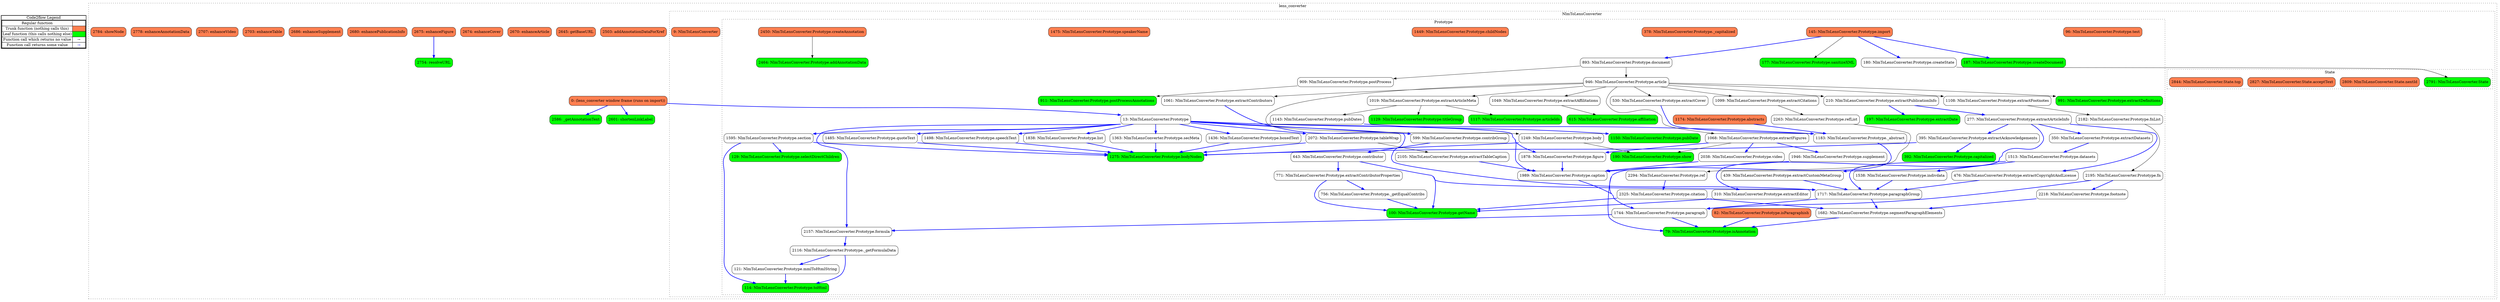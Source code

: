 digraph G {
concentrate = true;
			subgraph legend{
			rank = min;
			label = "legend";
			Legend [shape=none, margin=0, label = <
				<table cellspacing="0" cellpadding="0" border="1"><tr><td>Code2flow Legend</td></tr><tr><td>
				<table cellspacing="0">
				<tr><td>Regular function</td><td width="50px"></td></tr>
				<tr><td>Trunk function (nothing calls this)</td><td bgcolor='coral'></td></tr>
				<tr><td>Leaf function (this calls nothing else)</td><td bgcolor='green'></td></tr>
				<tr><td>Function call which returns no value</td><td>&#8594;</td></tr>
				<tr><td>Function call returns some value</td><td><font color='blue'>&#8594;</font></td></tr>
				</table></td></tr></table>
				>];}node234 [splines=ortho shape = "rect" style = "rounded,filled" fillcolor = "coral" label = "0: (lens_converter window frame (runs on import))" ];
node2 [splines=ortho shape = "rect" style = "rounded,filled" fillcolor = "coral" label = "9: NlmToLensConverter" ];
node192 [splines=ortho shape = "rect" style = "rounded" label = "13: NlmToLensConverter.Prototype" ];
node8 [splines=ortho shape = "rect" style = "rounded,filled" fillcolor = "green" label = "79: NlmToLensConverter.Prototype.isAnnotation" ];
node10 [splines=ortho shape = "rect" style = "rounded,filled" fillcolor = "coral" label = "82: NlmToLensConverter.Prototype.isParagraphish" ];
node12 [splines=ortho shape = "rect" style = "rounded,filled" fillcolor = "coral" label = "96: NlmToLensConverter.Prototype.test" ];
node14 [splines=ortho shape = "rect" style = "rounded,filled" fillcolor = "green" label = "100: NlmToLensConverter.Prototype.getName" ];
node16 [splines=ortho shape = "rect" style = "rounded,filled" fillcolor = "green" label = "114: NlmToLensConverter.Prototype.toHtml" ];
node18 [splines=ortho shape = "rect" style = "rounded" label = "121: NlmToLensConverter.Prototype.mmlToHtmlString" ];
node20 [splines=ortho shape = "rect" style = "rounded,filled" fillcolor = "green" label = "129: NlmToLensConverter.Prototype.selectDirectChildren" ];
node22 [splines=ortho shape = "rect" style = "rounded,filled" fillcolor = "coral" label = "145: NlmToLensConverter.Prototype.import" ];
node24 [splines=ortho shape = "rect" style = "rounded,filled" fillcolor = "green" label = "177: NlmToLensConverter.Prototype.sanitizeXML" ];
node26 [splines=ortho shape = "rect" style = "rounded" label = "180: NlmToLensConverter.Prototype.createState" ];
node28 [splines=ortho shape = "rect" style = "rounded,filled" fillcolor = "green" label = "187: NlmToLensConverter.Prototype.createDocument" ];
node30 [splines=ortho shape = "rect" style = "rounded,filled" fillcolor = "green" label = "190: NlmToLensConverter.Prototype.show" ];
node32 [splines=ortho shape = "rect" style = "rounded,filled" fillcolor = "green" label = "197: NlmToLensConverter.Prototype.extractDate" ];
node35 [splines=ortho shape = "rect" style = "rounded" label = "210: NlmToLensConverter.Prototype.extractPublicationInfo" ];
node38 [splines=ortho shape = "rect" style = "rounded" label = "277: NlmToLensConverter.Prototype.extractArticleInfo" ];
node40 [splines=ortho shape = "rect" style = "rounded" label = "310: NlmToLensConverter.Prototype.extractEditor" ];
node42 [splines=ortho shape = "rect" style = "rounded" label = "350: NlmToLensConverter.Prototype.extractDatasets" ];
node44 [splines=ortho shape = "rect" style = "rounded,filled" fillcolor = "coral" label = "378: NlmToLensConverter.Prototype._capitalized" ];
node46 [splines=ortho shape = "rect" style = "rounded,filled" fillcolor = "green" label = "392: NlmToLensConverter.Prototype.capitalized" ];
node48 [splines=ortho shape = "rect" style = "rounded" label = "395: NlmToLensConverter.Prototype.extractAcknowledgements" ];
node50 [splines=ortho shape = "rect" style = "rounded" label = "439: NlmToLensConverter.Prototype.extractCustomMetaGroup" ];
node52 [splines=ortho shape = "rect" style = "rounded" label = "476: NlmToLensConverter.Prototype.extractCopyrightAndLicense" ];
node55 [splines=ortho shape = "rect" style = "rounded" label = "530: NlmToLensConverter.Prototype.extractCover" ];
node57 [splines=ortho shape = "rect" style = "rounded" label = "599: NlmToLensConverter.Prototype.contribGroup" ];
node60 [splines=ortho shape = "rect" style = "rounded,filled" fillcolor = "green" label = "615: NlmToLensConverter.Prototype.affiliation" ];
node63 [splines=ortho shape = "rect" style = "rounded" label = "643: NlmToLensConverter.Prototype.contributor" ];
node65 [splines=ortho shape = "rect" style = "rounded" label = "756: NlmToLensConverter.Prototype._getEqualContribs" ];
node67 [splines=ortho shape = "rect" style = "rounded" label = "771: NlmToLensConverter.Prototype.extractContributorProperties" ];
node69 [splines=ortho shape = "rect" style = "rounded" label = "893: NlmToLensConverter.Prototype.document" ];
node71 [splines=ortho shape = "rect" style = "rounded" label = "909: NlmToLensConverter.Prototype.postProcess" ];
node73 [splines=ortho shape = "rect" style = "rounded,filled" fillcolor = "green" label = "911: NlmToLensConverter.Prototype.postProcessAnnotations" ];
node75 [splines=ortho shape = "rect" style = "rounded" label = "946: NlmToLensConverter.Prototype.article" ];
node77 [splines=ortho shape = "rect" style = "rounded,filled" fillcolor = "green" label = "991: NlmToLensConverter.Prototype.extractDefinitions" ];
node79 [splines=ortho shape = "rect" style = "rounded" label = "1019: NlmToLensConverter.Prototype.extractArticleMeta" ];
node81 [splines=ortho shape = "rect" style = "rounded" label = "1049: NlmToLensConverter.Prototype.extractAffilitations" ];
node83 [splines=ortho shape = "rect" style = "rounded" label = "1061: NlmToLensConverter.Prototype.extractContributors" ];
node85 [splines=ortho shape = "rect" style = "rounded" label = "1068: NlmToLensConverter.Prototype.extractFigures" ];
node87 [splines=ortho shape = "rect" style = "rounded" label = "1099: NlmToLensConverter.Prototype.extractCitations" ];
node89 [splines=ortho shape = "rect" style = "rounded" label = "1108: NlmToLensConverter.Prototype.extractFootnotes" ];
node91 [splines=ortho shape = "rect" style = "rounded,filled" fillcolor = "green" label = "1117: NlmToLensConverter.Prototype.articleIds" ];
node93 [splines=ortho shape = "rect" style = "rounded,filled" fillcolor = "green" label = "1129: NlmToLensConverter.Prototype.titleGroup" ];
node95 [splines=ortho shape = "rect" style = "rounded" label = "1143: NlmToLensConverter.Prototype.pubDates" ];
node97 [splines=ortho shape = "rect" style = "rounded,filled" fillcolor = "green" label = "1150: NlmToLensConverter.Prototype.pubDate" ];
node99 [splines=ortho shape = "rect" style = "rounded,filled" fillcolor = "coral" label = "1174: NlmToLensConverter.Prototype.abstracts" ];
node102 [splines=ortho shape = "rect" style = "rounded" label = "1183: NlmToLensConverter.Prototype._abstract" ];
node105 [splines=ortho shape = "rect" style = "rounded" label = "1249: NlmToLensConverter.Prototype.body" ];
node109 [splines=ortho shape = "rect" style = "rounded,filled" fillcolor = "green" label = "1275: NlmToLensConverter.Prototype.bodyNodes" ];
node112 [splines=ortho shape = "rect" style = "rounded" label = "1363: NlmToLensConverter.Prototype.secMeta" ];
node115 [splines=ortho shape = "rect" style = "rounded" label = "1436: NlmToLensConverter.Prototype.boxedText" ];
node117 [splines=ortho shape = "rect" style = "rounded,filled" fillcolor = "coral" label = "1449: NlmToLensConverter.Prototype.childNodes" ];
node120 [splines=ortho shape = "rect" style = "rounded,filled" fillcolor = "coral" label = "1475: NlmToLensConverter.Prototype.speakerName" ];
node123 [splines=ortho shape = "rect" style = "rounded" label = "1485: NlmToLensConverter.Prototype.quoteText" ];
node126 [splines=ortho shape = "rect" style = "rounded" label = "1498: NlmToLensConverter.Prototype.speechText" ];
node128 [splines=ortho shape = "rect" style = "rounded" label = "1513: NlmToLensConverter.Prototype.datasets" ];
node132 [splines=ortho shape = "rect" style = "rounded" label = "1538: NlmToLensConverter.Prototype.indivdata" ];
node135 [splines=ortho shape = "rect" style = "rounded" label = "1595: NlmToLensConverter.Prototype.section" ];
node140 [splines=ortho shape = "rect" style = "rounded" label = "1682: NlmToLensConverter.Prototype.segmentParagraphElements" ];
node142 [splines=ortho shape = "rect" style = "rounded" label = "1717: NlmToLensConverter.Prototype.paragraphGroup" ];
node145 [splines=ortho shape = "rect" style = "rounded" label = "1744: NlmToLensConverter.Prototype.paragraph" ];
node148 [splines=ortho shape = "rect" style = "rounded" label = "1838: NlmToLensConverter.Prototype.list" ];
node151 [splines=ortho shape = "rect" style = "rounded" label = "1878: NlmToLensConverter.Prototype.figure" ];
node154 [splines=ortho shape = "rect" style = "rounded" label = "1946: NlmToLensConverter.Prototype.supplement" ];
node157 [splines=ortho shape = "rect" style = "rounded" label = "1989: NlmToLensConverter.Prototype.caption" ];
node160 [splines=ortho shape = "rect" style = "rounded" label = "2038: NlmToLensConverter.Prototype.video" ];
node164 [splines=ortho shape = "rect" style = "rounded" label = "2072: NlmToLensConverter.Prototype.tableWrap" ];
node166 [splines=ortho shape = "rect" style = "rounded" label = "2105: NlmToLensConverter.Prototype.extractTableCaption" ];
node168 [splines=ortho shape = "rect" style = "rounded" label = "2116: NlmToLensConverter.Prototype._getFormulaData" ];
node171 [splines=ortho shape = "rect" style = "rounded" label = "2157: NlmToLensConverter.Prototype.formula" ];
node173 [splines=ortho shape = "rect" style = "rounded" label = "2182: NlmToLensConverter.Prototype.fnList" ];
node176 [splines=ortho shape = "rect" style = "rounded" label = "2195: NlmToLensConverter.Prototype.fn" ];
node179 [splines=ortho shape = "rect" style = "rounded" label = "2218: NlmToLensConverter.Prototype.footnote" ];
node182 [splines=ortho shape = "rect" style = "rounded" label = "2263: NlmToLensConverter.Prototype.refList" ];
node184 [splines=ortho shape = "rect" style = "rounded" label = "2294: NlmToLensConverter.Prototype.ref" ];
node186 [splines=ortho shape = "rect" style = "rounded" label = "2325: NlmToLensConverter.Prototype.citation" ];
node189 [splines=ortho shape = "rect" style = "rounded,filled" fillcolor = "coral" label = "2450: NlmToLensConverter.Prototype.createAnnotation" ];
node191 [splines=ortho shape = "rect" style = "rounded,filled" fillcolor = "green" label = "2464: NlmToLensConverter.Prototype.addAnnotationData" ];
node232 [splines=ortho shape = "rect" style = "rounded,filled" fillcolor = "green" label = "2791: NlmToLensConverter.State" ];
node226 [splines=ortho shape = "rect" style = "rounded,filled" fillcolor = "coral" label = "2809: NlmToLensConverter.State.nextId" ];
node229 [splines=ortho shape = "rect" style = "rounded,filled" fillcolor = "coral" label = "2827: NlmToLensConverter.State.acceptText" ];
node231 [splines=ortho shape = "rect" style = "rounded,filled" fillcolor = "coral" label = "2844: NlmToLensConverter.State.top" ];
node194 [splines=ortho shape = "rect" style = "rounded,filled" fillcolor = "coral" label = "2503: addAnnotationDataForXref" ];
node197 [splines=ortho shape = "rect" style = "rounded,filled" fillcolor = "green" label = "2586: _getAnnotationText" ];
node199 [splines=ortho shape = "rect" style = "rounded,filled" fillcolor = "green" label = "2601: shortenLinkLabel" ];
node201 [splines=ortho shape = "rect" style = "rounded,filled" fillcolor = "coral" label = "2645: getBaseURL" ];
node203 [splines=ortho shape = "rect" style = "rounded,filled" fillcolor = "coral" label = "2670: enhanceArticle" ];
node205 [splines=ortho shape = "rect" style = "rounded,filled" fillcolor = "coral" label = "2674: enhanceCover" ];
node207 [splines=ortho shape = "rect" style = "rounded,filled" fillcolor = "coral" label = "2675: enhanceFigure" ];
node209 [splines=ortho shape = "rect" style = "rounded,filled" fillcolor = "coral" label = "2680: enhancePublicationInfo" ];
node211 [splines=ortho shape = "rect" style = "rounded,filled" fillcolor = "coral" label = "2686: enhanceSupplement" ];
node213 [splines=ortho shape = "rect" style = "rounded,filled" fillcolor = "coral" label = "2703: enhanceTable" ];
node215 [splines=ortho shape = "rect" style = "rounded,filled" fillcolor = "coral" label = "2707: enhanceVideo" ];
node217 [splines=ortho shape = "rect" style = "rounded,filled" fillcolor = "green" label = "2754: resolveURL" ];
node220 [splines=ortho shape = "rect" style = "rounded,filled" fillcolor = "coral" label = "2778: enhanceAnnotationData" ];
node222 [splines=ortho shape = "rect" style = "rounded,filled" fillcolor = "coral" label = "2784: showNode" ];
node234 -> node192 [color="blue" penwidth="2"];
node234 -> node197 [color="blue" penwidth="2"];
node234 -> node199 [color="blue" penwidth="2"];
node192 -> node57 [color="blue" penwidth="2"];
node192 -> node102 [color="blue" penwidth="2"];
node192 -> node112 [color="blue" penwidth="2"];
node192 -> node115 [color="blue" penwidth="2"];
node192 -> node123 [color="blue" penwidth="2"];
node192 -> node126 [color="blue" penwidth="2"];
node192 -> node135 [color="blue" penwidth="2"];
node192 -> node142 [color="blue" penwidth="2"];
node192 -> node148 [color="blue" penwidth="2"];
node192 -> node151 [color="blue" penwidth="2"];
node192 -> node157 [color="blue" penwidth="2"];
node192 -> node164 [color="blue" penwidth="2"];
node192 -> node171 [color="blue" penwidth="2"];
node10 -> node8 [color="blue" penwidth="2"];
node18 -> node16 [color="blue" penwidth="2"];
node22 -> node24;
node22 -> node26 [color="blue" penwidth="2"];
node22 -> node28 [color="blue" penwidth="2"];
node22 -> node69 [color="blue" penwidth="2"];
node26 -> node232;
node35 -> node32 [color="blue" penwidth="2"];
node35 -> node38 [color="blue" penwidth="2"];
node38 -> node40 [color="blue" penwidth="2"];
node38 -> node42 [color="blue" penwidth="2"];
node38 -> node48 [color="blue" penwidth="2"];
node38 -> node50 [color="blue" penwidth="2"];
node38 -> node52 [color="blue" penwidth="2"];
node40 -> node14 [color="blue" penwidth="2"];
node42 -> node128 [color="blue" penwidth="2"];
node48 -> node46 [color="blue" penwidth="2"];
node48 -> node109 [color="blue" penwidth="2"];
node50 -> node142 [color="blue" penwidth="2"];
node52 -> node142 [color="blue" penwidth="2"];
node55 -> node102 [color="blue" penwidth="2"];
node57 -> node63 [color="blue" penwidth="2"];
node63 -> node14 [color="blue" penwidth="2"];
node63 -> node67 [color="blue" penwidth="2"];
node63 -> node142 [color="blue" penwidth="2"];
node65 -> node14 [color="blue" penwidth="2"];
node67 -> node14 [color="blue" penwidth="2"];
node67 -> node65 [color="blue" penwidth="2"];
node69 -> node71;
node69 -> node75;
node71 -> node73;
node75 -> node35;
node75 -> node55;
node75 -> node77;
node75 -> node79;
node75 -> node81;
node75 -> node83;
node75 -> node85;
node75 -> node87;
node75 -> node89;
node75 -> node105;
node79 -> node91;
node79 -> node93;
node79 -> node95;
node81 -> node60;
node83 -> node57 [color="blue" penwidth="2"];
node85 -> node30;
node85 -> node151 [color="blue" penwidth="2"];
node85 -> node154 [color="blue" penwidth="2"];
node85 -> node160 [color="blue" penwidth="2"];
node87 -> node182;
node89 -> node173;
node95 -> node97 [color="blue" penwidth="2"];
node99 -> node102 [color="blue" penwidth="2"];
node102 -> node8 [color="blue" penwidth="2"];
node102 -> node145 [color="blue" penwidth="2"];
node105 -> node30;
node105 -> node109 [color="blue" penwidth="2"];
node112 -> node109 [color="blue" penwidth="2"];
node115 -> node109 [color="blue" penwidth="2"];
node123 -> node109 [color="blue" penwidth="2"];
node126 -> node109 [color="blue" penwidth="2"];
node128 -> node132 [color="blue" penwidth="2"];
node128 -> node142 [color="blue" penwidth="2"];
node132 -> node142 [color="blue" penwidth="2"];
node135 -> node16 [color="blue" penwidth="2"];
node135 -> node20 [color="blue" penwidth="2"];
node135 -> node109 [color="blue" penwidth="2"];
node140 -> node8 [color="blue" penwidth="2"];
node142 -> node140 [color="blue" penwidth="2"];
node142 -> node145 [color="blue" penwidth="2"];
node145 -> node8 [color="blue" penwidth="2"];
node145 -> node171 [color="blue" penwidth="2"];
node148 -> node109 [color="blue" penwidth="2"];
node151 -> node157 [color="blue" penwidth="2"];
node154 -> node157 [color="blue" penwidth="2"];
node157 -> node145 [color="blue" penwidth="2"];
node160 -> node157 [color="blue" penwidth="2"];
node164 -> node109 [color="blue" penwidth="2"];
node164 -> node166;
node166 -> node157 [color="blue" penwidth="2"];
node168 -> node16 [color="blue" penwidth="2"];
node168 -> node18 [color="blue" penwidth="2"];
node171 -> node168 [color="blue" penwidth="2"];
node173 -> node176;
node176 -> node145 [color="blue" penwidth="2"];
node176 -> node179 [color="blue" penwidth="2"];
node179 -> node140 [color="blue" penwidth="2"];
node182 -> node184;
node184 -> node186 [color="blue" penwidth="2"];
node186 -> node14 [color="blue" penwidth="2"];
node186 -> node140 [color="blue" penwidth="2"];
node189 -> node191;
node207 -> node217 [color="blue" penwidth="2"];
subgraph clusterlens_converter0{
node234 node2 node192 node8 node10 node12 node14 node16 node18 node20 node22 node24 node26 node28 node30 node32 node35 node38 node40 node42 node44 node46 node48 node50 node52 node55 node57 node60 node63 node65 node67 node69 node71 node73 node75 node77 node79 node81 node83 node85 node87 node89 node91 node93 node95 node97 node99 node102 node105 node109 node112 node115 node117 node120 node123 node126 node128 node132 node135 node140 node142 node145 node148 node151 node154 node157 node160 node164 node166 node168 node171 node173 node176 node179 node182 node184 node186 node189 node191 node232 node226 node229 node231 node194 node197 node199 node201 node203 node205 node207 node209 node211 node213 node215 node217 node220 node222 node194 node197 node199 node201 node203 node205 node207 node209 node211 node213 node215 node217 node220 node222 ;
label="lens_converter";
style=filled;
color=black;
graph[style=dotted];
subgraph clusterNlmToLensConverter1{
node2 node192 node8 node10 node12 node14 node16 node18 node20 node22 node24 node26 node28 node30 node32 node35 node38 node40 node42 node44 node46 node48 node50 node52 node55 node57 node60 node63 node65 node67 node69 node71 node73 node75 node77 node79 node81 node83 node85 node87 node89 node91 node93 node95 node97 node99 node102 node105 node109 node112 node115 node117 node120 node123 node126 node128 node132 node135 node140 node142 node145 node148 node151 node154 node157 node160 node164 node166 node168 node171 node173 node176 node179 node182 node184 node186 node189 node191 node232 node226 node229 node231 ;
label="NlmToLensConverter";
style=filled;
color=black;
graph[style=dotted];
subgraph clusterPrototype3{
node192 node8 node10 node12 node14 node16 node18 node20 node22 node24 node26 node28 node30 node32 node35 node38 node40 node42 node44 node46 node48 node50 node52 node55 node57 node60 node63 node65 node67 node69 node71 node73 node75 node77 node79 node81 node83 node85 node87 node89 node91 node93 node95 node97 node99 node102 node105 node109 node112 node115 node117 node120 node123 node126 node128 node132 node135 node140 node142 node145 node148 node151 node154 node157 node160 node164 node166 node168 node171 node173 node176 node179 node182 node184 node186 node189 node191 node8 node10 node12 node14 node16 node18 node20 node22 node24 node26 node28 node30 node32 node35 node38 node40 node42 node44 node46 node48 node50 node52 node55 node57 node60 node63 node65 node67 node69 node71 node73 node75 node77 node79 node81 node83 node85 node87 node89 node91 node93 node95 node97 node99 node102 node105 node109 node112 node115 node117 node120 node123 node126 node128 node132 node135 node140 node142 node145 node148 node151 node154 node157 node160 node164 node166 node168 node171 node173 node176 node179 node182 node184 node186 node189 node191 ;
label="Prototype";
style=filled;
color=black;
graph[style=dotted];
}subgraph clusterState223{
node232 node226 node229 node231 node226 node229 node231 ;
label="State";
style=filled;
color=black;
graph[style=dotted];
}}};
}